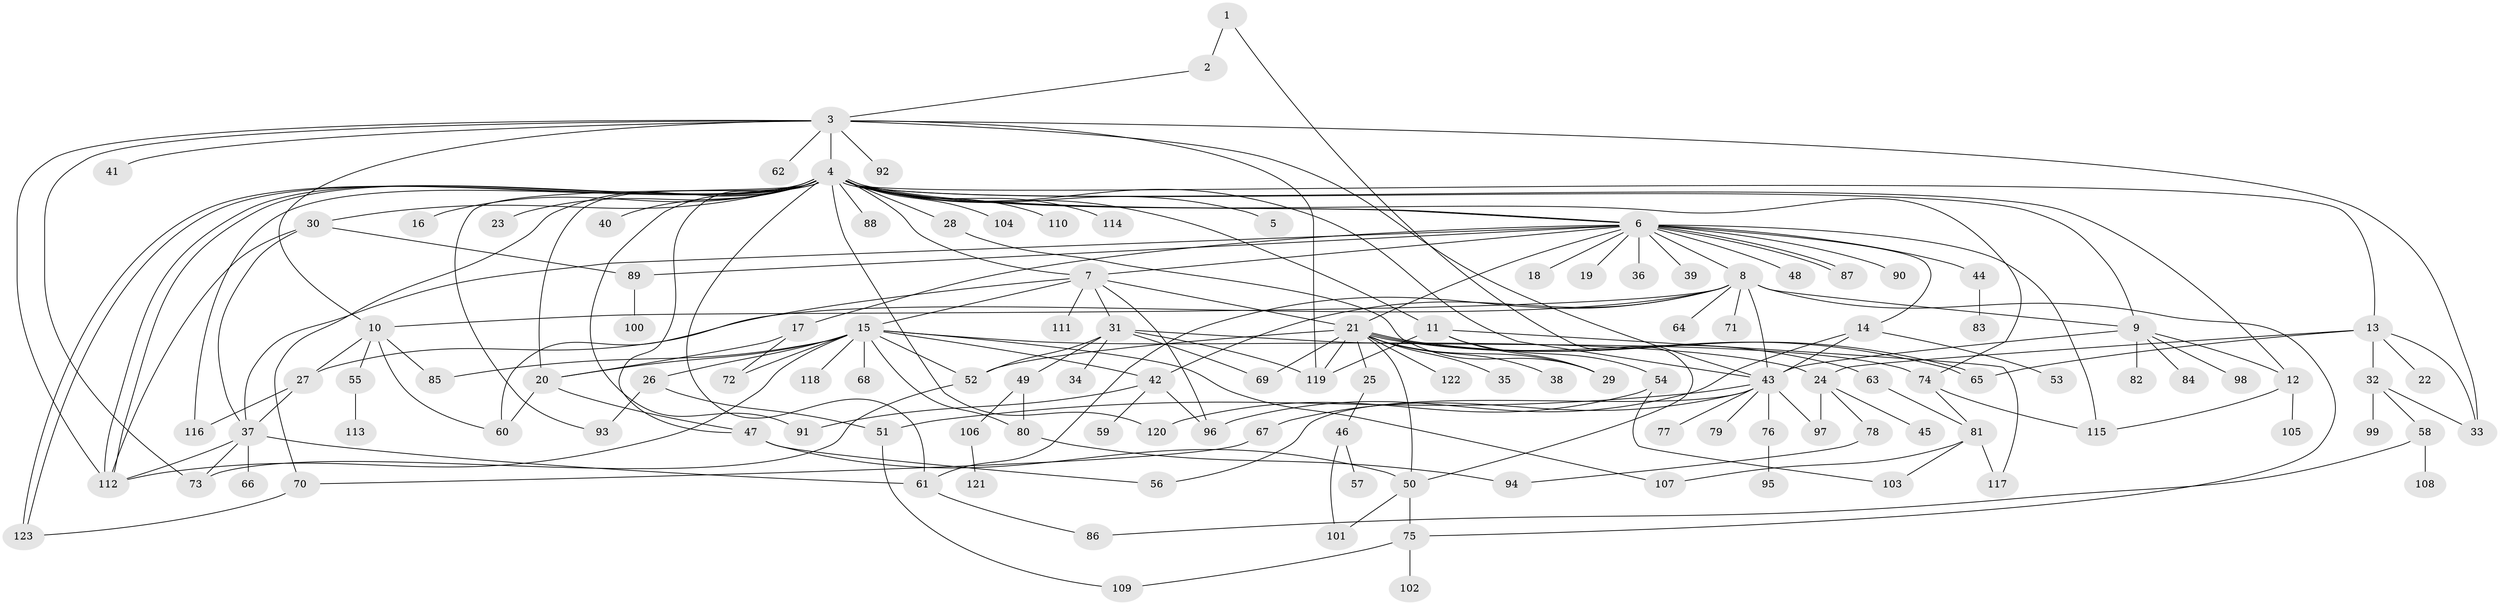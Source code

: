 // coarse degree distribution, {2: 0.21505376344086022, 10: 0.010752688172043012, 29: 0.010752688172043012, 1: 0.3655913978494624, 18: 0.010752688172043012, 7: 0.03225806451612903, 9: 0.010752688172043012, 6: 0.043010752688172046, 5: 0.06451612903225806, 4: 0.06451612903225806, 3: 0.13978494623655913, 15: 0.010752688172043012, 13: 0.010752688172043012, 12: 0.010752688172043012}
// Generated by graph-tools (version 1.1) at 2025/23/03/03/25 07:23:53]
// undirected, 123 vertices, 194 edges
graph export_dot {
graph [start="1"]
  node [color=gray90,style=filled];
  1;
  2;
  3;
  4;
  5;
  6;
  7;
  8;
  9;
  10;
  11;
  12;
  13;
  14;
  15;
  16;
  17;
  18;
  19;
  20;
  21;
  22;
  23;
  24;
  25;
  26;
  27;
  28;
  29;
  30;
  31;
  32;
  33;
  34;
  35;
  36;
  37;
  38;
  39;
  40;
  41;
  42;
  43;
  44;
  45;
  46;
  47;
  48;
  49;
  50;
  51;
  52;
  53;
  54;
  55;
  56;
  57;
  58;
  59;
  60;
  61;
  62;
  63;
  64;
  65;
  66;
  67;
  68;
  69;
  70;
  71;
  72;
  73;
  74;
  75;
  76;
  77;
  78;
  79;
  80;
  81;
  82;
  83;
  84;
  85;
  86;
  87;
  88;
  89;
  90;
  91;
  92;
  93;
  94;
  95;
  96;
  97;
  98;
  99;
  100;
  101;
  102;
  103;
  104;
  105;
  106;
  107;
  108;
  109;
  110;
  111;
  112;
  113;
  114;
  115;
  116;
  117;
  118;
  119;
  120;
  121;
  122;
  123;
  1 -- 2;
  1 -- 50;
  2 -- 3;
  3 -- 4;
  3 -- 10;
  3 -- 33;
  3 -- 41;
  3 -- 43;
  3 -- 62;
  3 -- 73;
  3 -- 92;
  3 -- 112;
  3 -- 119;
  4 -- 5;
  4 -- 6;
  4 -- 6;
  4 -- 7;
  4 -- 9;
  4 -- 11;
  4 -- 12;
  4 -- 13;
  4 -- 16;
  4 -- 20;
  4 -- 23;
  4 -- 28;
  4 -- 30;
  4 -- 40;
  4 -- 43;
  4 -- 47;
  4 -- 61;
  4 -- 70;
  4 -- 74;
  4 -- 88;
  4 -- 91;
  4 -- 93;
  4 -- 104;
  4 -- 110;
  4 -- 112;
  4 -- 112;
  4 -- 114;
  4 -- 116;
  4 -- 120;
  4 -- 123;
  4 -- 123;
  6 -- 7;
  6 -- 8;
  6 -- 14;
  6 -- 17;
  6 -- 18;
  6 -- 19;
  6 -- 21;
  6 -- 36;
  6 -- 37;
  6 -- 39;
  6 -- 44;
  6 -- 48;
  6 -- 87;
  6 -- 87;
  6 -- 89;
  6 -- 90;
  6 -- 115;
  7 -- 15;
  7 -- 21;
  7 -- 31;
  7 -- 60;
  7 -- 96;
  7 -- 111;
  8 -- 9;
  8 -- 10;
  8 -- 27;
  8 -- 42;
  8 -- 43;
  8 -- 61;
  8 -- 64;
  8 -- 71;
  8 -- 75;
  9 -- 12;
  9 -- 43;
  9 -- 82;
  9 -- 84;
  9 -- 98;
  10 -- 27;
  10 -- 55;
  10 -- 60;
  10 -- 85;
  11 -- 29;
  11 -- 54;
  11 -- 117;
  11 -- 119;
  12 -- 105;
  12 -- 115;
  13 -- 22;
  13 -- 24;
  13 -- 32;
  13 -- 33;
  13 -- 65;
  14 -- 43;
  14 -- 53;
  14 -- 96;
  15 -- 20;
  15 -- 24;
  15 -- 26;
  15 -- 42;
  15 -- 52;
  15 -- 68;
  15 -- 72;
  15 -- 80;
  15 -- 85;
  15 -- 107;
  15 -- 112;
  15 -- 118;
  17 -- 20;
  17 -- 72;
  20 -- 47;
  20 -- 60;
  21 -- 25;
  21 -- 29;
  21 -- 35;
  21 -- 38;
  21 -- 50;
  21 -- 52;
  21 -- 63;
  21 -- 65;
  21 -- 65;
  21 -- 69;
  21 -- 119;
  21 -- 122;
  24 -- 45;
  24 -- 78;
  24 -- 97;
  25 -- 46;
  26 -- 51;
  26 -- 93;
  27 -- 37;
  27 -- 116;
  28 -- 29;
  30 -- 37;
  30 -- 89;
  30 -- 112;
  31 -- 34;
  31 -- 49;
  31 -- 52;
  31 -- 69;
  31 -- 74;
  31 -- 119;
  32 -- 33;
  32 -- 58;
  32 -- 99;
  37 -- 61;
  37 -- 66;
  37 -- 73;
  37 -- 112;
  42 -- 59;
  42 -- 91;
  42 -- 96;
  43 -- 51;
  43 -- 56;
  43 -- 67;
  43 -- 76;
  43 -- 77;
  43 -- 79;
  43 -- 97;
  44 -- 83;
  46 -- 57;
  46 -- 101;
  47 -- 50;
  47 -- 56;
  49 -- 80;
  49 -- 106;
  50 -- 75;
  50 -- 101;
  51 -- 109;
  52 -- 73;
  54 -- 103;
  54 -- 120;
  55 -- 113;
  58 -- 86;
  58 -- 108;
  61 -- 86;
  63 -- 81;
  67 -- 70;
  70 -- 123;
  74 -- 81;
  74 -- 115;
  75 -- 102;
  75 -- 109;
  76 -- 95;
  78 -- 94;
  80 -- 94;
  81 -- 103;
  81 -- 107;
  81 -- 117;
  89 -- 100;
  106 -- 121;
}
